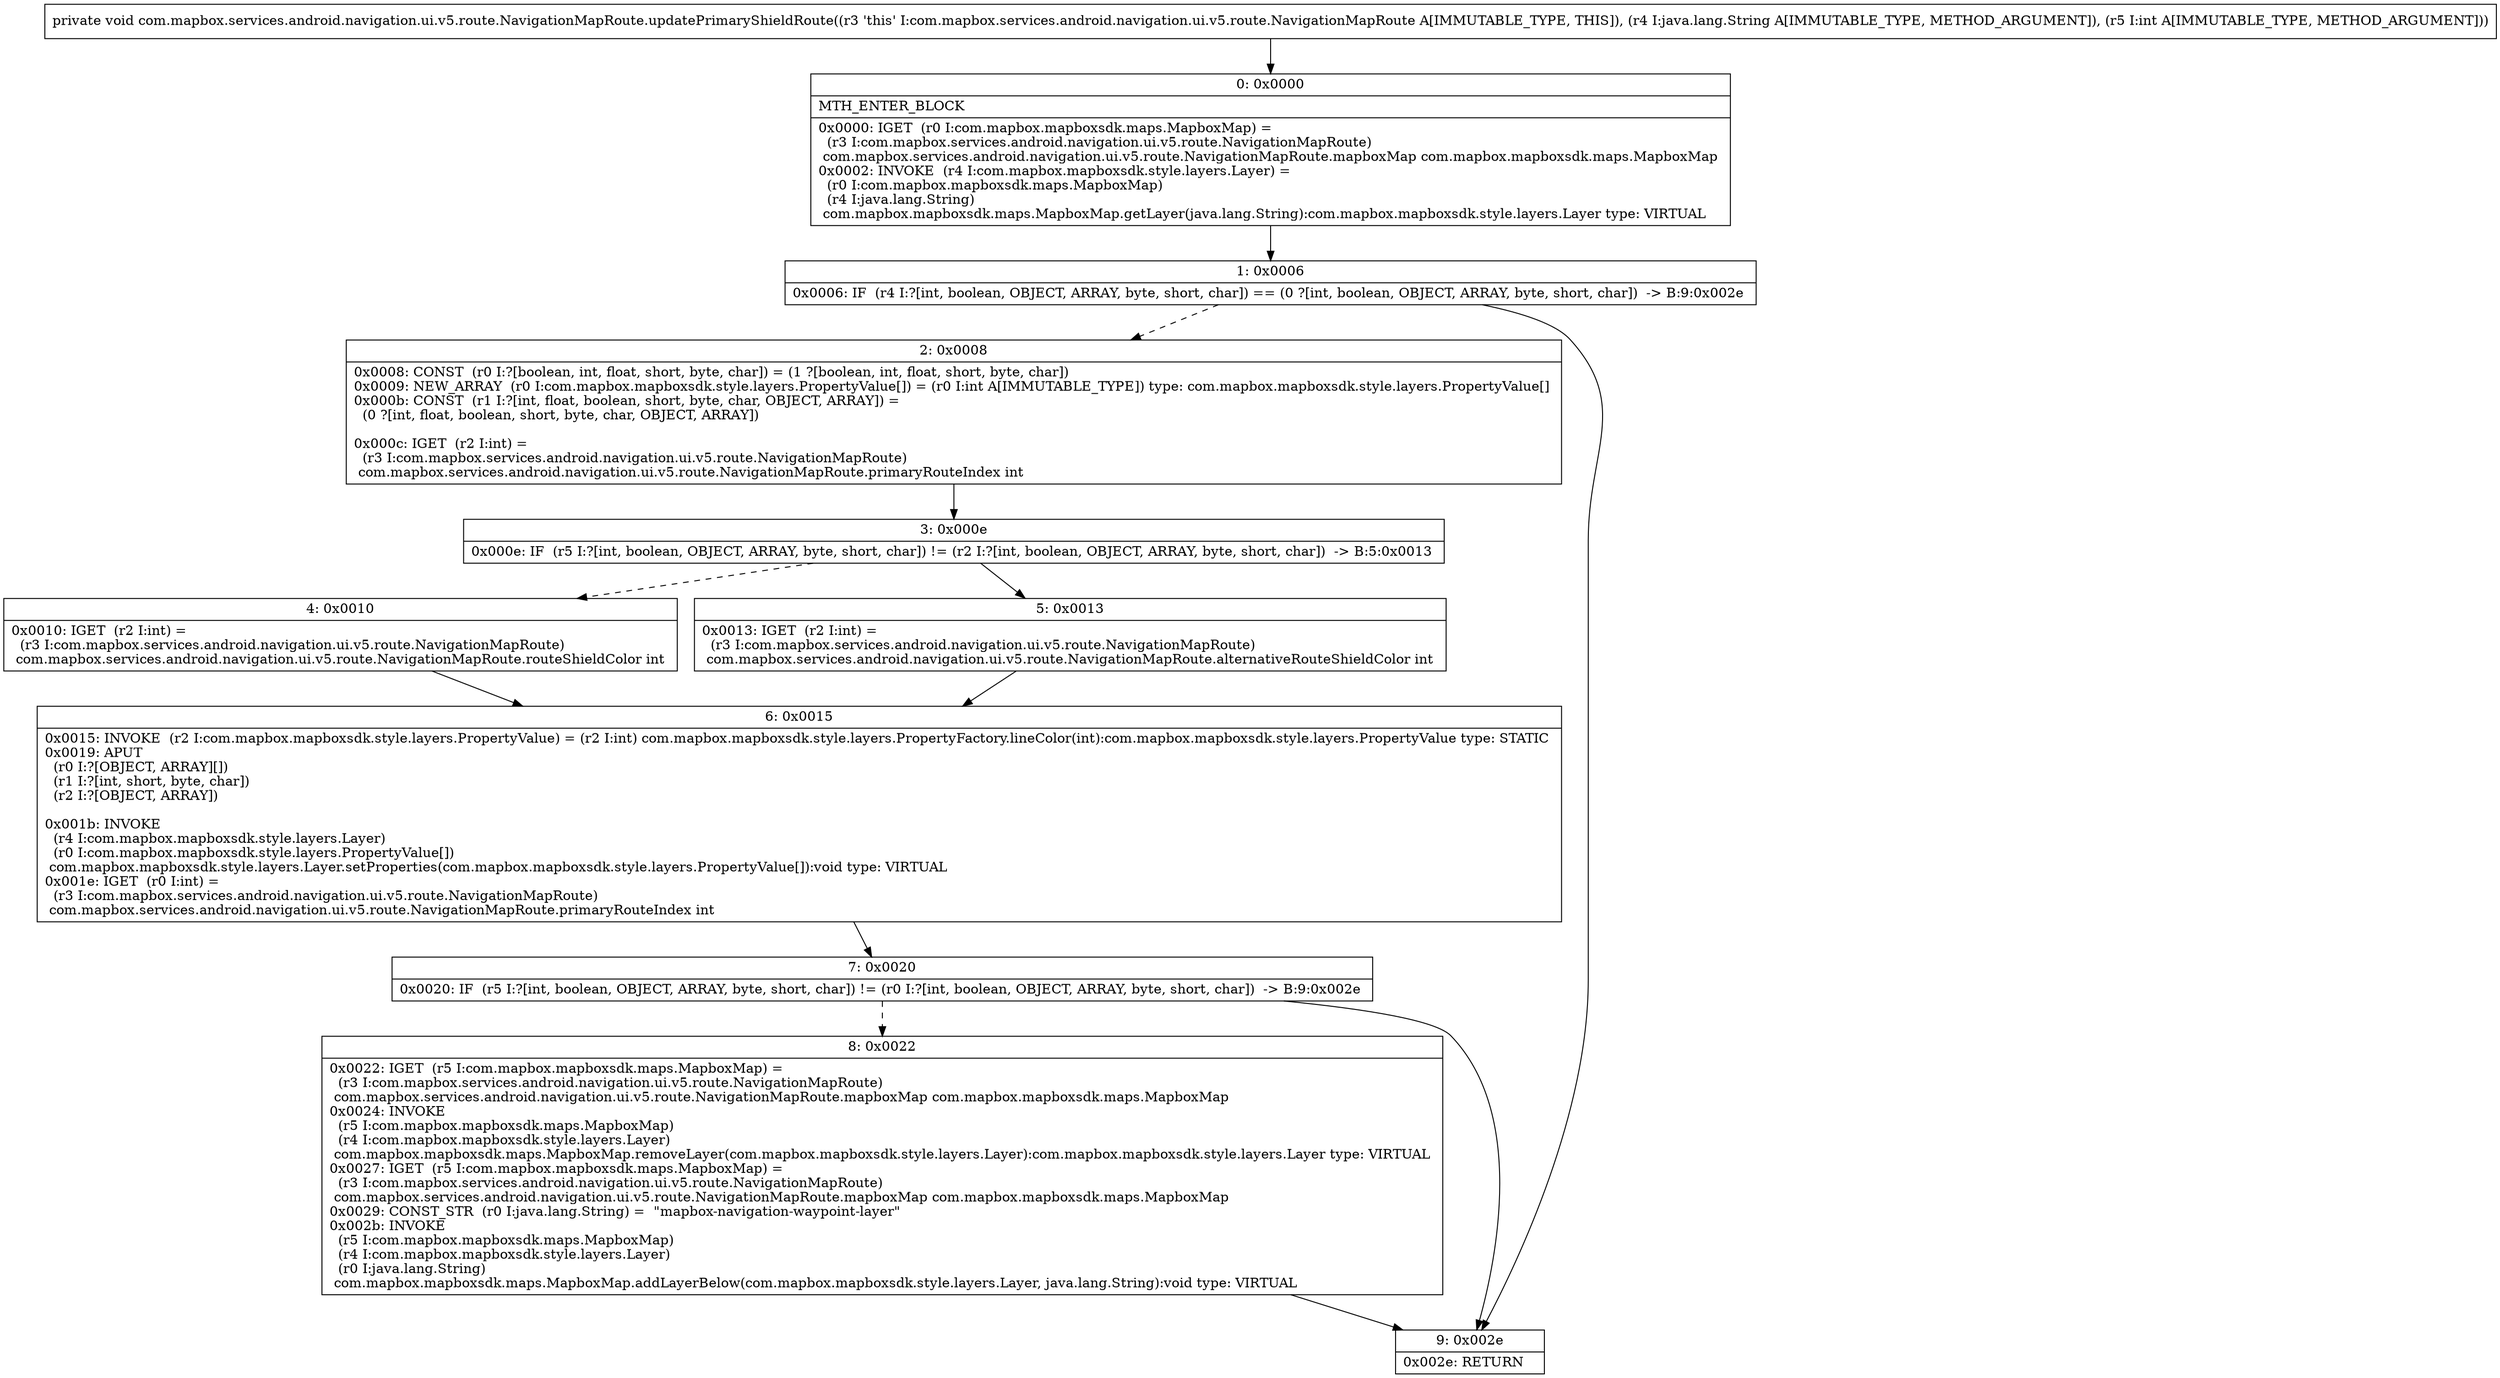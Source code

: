 digraph "CFG forcom.mapbox.services.android.navigation.ui.v5.route.NavigationMapRoute.updatePrimaryShieldRoute(Ljava\/lang\/String;I)V" {
Node_0 [shape=record,label="{0\:\ 0x0000|MTH_ENTER_BLOCK\l|0x0000: IGET  (r0 I:com.mapbox.mapboxsdk.maps.MapboxMap) = \l  (r3 I:com.mapbox.services.android.navigation.ui.v5.route.NavigationMapRoute)\l com.mapbox.services.android.navigation.ui.v5.route.NavigationMapRoute.mapboxMap com.mapbox.mapboxsdk.maps.MapboxMap \l0x0002: INVOKE  (r4 I:com.mapbox.mapboxsdk.style.layers.Layer) = \l  (r0 I:com.mapbox.mapboxsdk.maps.MapboxMap)\l  (r4 I:java.lang.String)\l com.mapbox.mapboxsdk.maps.MapboxMap.getLayer(java.lang.String):com.mapbox.mapboxsdk.style.layers.Layer type: VIRTUAL \l}"];
Node_1 [shape=record,label="{1\:\ 0x0006|0x0006: IF  (r4 I:?[int, boolean, OBJECT, ARRAY, byte, short, char]) == (0 ?[int, boolean, OBJECT, ARRAY, byte, short, char])  \-\> B:9:0x002e \l}"];
Node_2 [shape=record,label="{2\:\ 0x0008|0x0008: CONST  (r0 I:?[boolean, int, float, short, byte, char]) = (1 ?[boolean, int, float, short, byte, char]) \l0x0009: NEW_ARRAY  (r0 I:com.mapbox.mapboxsdk.style.layers.PropertyValue[]) = (r0 I:int A[IMMUTABLE_TYPE]) type: com.mapbox.mapboxsdk.style.layers.PropertyValue[] \l0x000b: CONST  (r1 I:?[int, float, boolean, short, byte, char, OBJECT, ARRAY]) = \l  (0 ?[int, float, boolean, short, byte, char, OBJECT, ARRAY])\l \l0x000c: IGET  (r2 I:int) = \l  (r3 I:com.mapbox.services.android.navigation.ui.v5.route.NavigationMapRoute)\l com.mapbox.services.android.navigation.ui.v5.route.NavigationMapRoute.primaryRouteIndex int \l}"];
Node_3 [shape=record,label="{3\:\ 0x000e|0x000e: IF  (r5 I:?[int, boolean, OBJECT, ARRAY, byte, short, char]) != (r2 I:?[int, boolean, OBJECT, ARRAY, byte, short, char])  \-\> B:5:0x0013 \l}"];
Node_4 [shape=record,label="{4\:\ 0x0010|0x0010: IGET  (r2 I:int) = \l  (r3 I:com.mapbox.services.android.navigation.ui.v5.route.NavigationMapRoute)\l com.mapbox.services.android.navigation.ui.v5.route.NavigationMapRoute.routeShieldColor int \l}"];
Node_5 [shape=record,label="{5\:\ 0x0013|0x0013: IGET  (r2 I:int) = \l  (r3 I:com.mapbox.services.android.navigation.ui.v5.route.NavigationMapRoute)\l com.mapbox.services.android.navigation.ui.v5.route.NavigationMapRoute.alternativeRouteShieldColor int \l}"];
Node_6 [shape=record,label="{6\:\ 0x0015|0x0015: INVOKE  (r2 I:com.mapbox.mapboxsdk.style.layers.PropertyValue) = (r2 I:int) com.mapbox.mapboxsdk.style.layers.PropertyFactory.lineColor(int):com.mapbox.mapboxsdk.style.layers.PropertyValue type: STATIC \l0x0019: APUT  \l  (r0 I:?[OBJECT, ARRAY][])\l  (r1 I:?[int, short, byte, char])\l  (r2 I:?[OBJECT, ARRAY])\l \l0x001b: INVOKE  \l  (r4 I:com.mapbox.mapboxsdk.style.layers.Layer)\l  (r0 I:com.mapbox.mapboxsdk.style.layers.PropertyValue[])\l com.mapbox.mapboxsdk.style.layers.Layer.setProperties(com.mapbox.mapboxsdk.style.layers.PropertyValue[]):void type: VIRTUAL \l0x001e: IGET  (r0 I:int) = \l  (r3 I:com.mapbox.services.android.navigation.ui.v5.route.NavigationMapRoute)\l com.mapbox.services.android.navigation.ui.v5.route.NavigationMapRoute.primaryRouteIndex int \l}"];
Node_7 [shape=record,label="{7\:\ 0x0020|0x0020: IF  (r5 I:?[int, boolean, OBJECT, ARRAY, byte, short, char]) != (r0 I:?[int, boolean, OBJECT, ARRAY, byte, short, char])  \-\> B:9:0x002e \l}"];
Node_8 [shape=record,label="{8\:\ 0x0022|0x0022: IGET  (r5 I:com.mapbox.mapboxsdk.maps.MapboxMap) = \l  (r3 I:com.mapbox.services.android.navigation.ui.v5.route.NavigationMapRoute)\l com.mapbox.services.android.navigation.ui.v5.route.NavigationMapRoute.mapboxMap com.mapbox.mapboxsdk.maps.MapboxMap \l0x0024: INVOKE  \l  (r5 I:com.mapbox.mapboxsdk.maps.MapboxMap)\l  (r4 I:com.mapbox.mapboxsdk.style.layers.Layer)\l com.mapbox.mapboxsdk.maps.MapboxMap.removeLayer(com.mapbox.mapboxsdk.style.layers.Layer):com.mapbox.mapboxsdk.style.layers.Layer type: VIRTUAL \l0x0027: IGET  (r5 I:com.mapbox.mapboxsdk.maps.MapboxMap) = \l  (r3 I:com.mapbox.services.android.navigation.ui.v5.route.NavigationMapRoute)\l com.mapbox.services.android.navigation.ui.v5.route.NavigationMapRoute.mapboxMap com.mapbox.mapboxsdk.maps.MapboxMap \l0x0029: CONST_STR  (r0 I:java.lang.String) =  \"mapbox\-navigation\-waypoint\-layer\" \l0x002b: INVOKE  \l  (r5 I:com.mapbox.mapboxsdk.maps.MapboxMap)\l  (r4 I:com.mapbox.mapboxsdk.style.layers.Layer)\l  (r0 I:java.lang.String)\l com.mapbox.mapboxsdk.maps.MapboxMap.addLayerBelow(com.mapbox.mapboxsdk.style.layers.Layer, java.lang.String):void type: VIRTUAL \l}"];
Node_9 [shape=record,label="{9\:\ 0x002e|0x002e: RETURN   \l}"];
MethodNode[shape=record,label="{private void com.mapbox.services.android.navigation.ui.v5.route.NavigationMapRoute.updatePrimaryShieldRoute((r3 'this' I:com.mapbox.services.android.navigation.ui.v5.route.NavigationMapRoute A[IMMUTABLE_TYPE, THIS]), (r4 I:java.lang.String A[IMMUTABLE_TYPE, METHOD_ARGUMENT]), (r5 I:int A[IMMUTABLE_TYPE, METHOD_ARGUMENT])) }"];
MethodNode -> Node_0;
Node_0 -> Node_1;
Node_1 -> Node_2[style=dashed];
Node_1 -> Node_9;
Node_2 -> Node_3;
Node_3 -> Node_4[style=dashed];
Node_3 -> Node_5;
Node_4 -> Node_6;
Node_5 -> Node_6;
Node_6 -> Node_7;
Node_7 -> Node_8[style=dashed];
Node_7 -> Node_9;
Node_8 -> Node_9;
}

